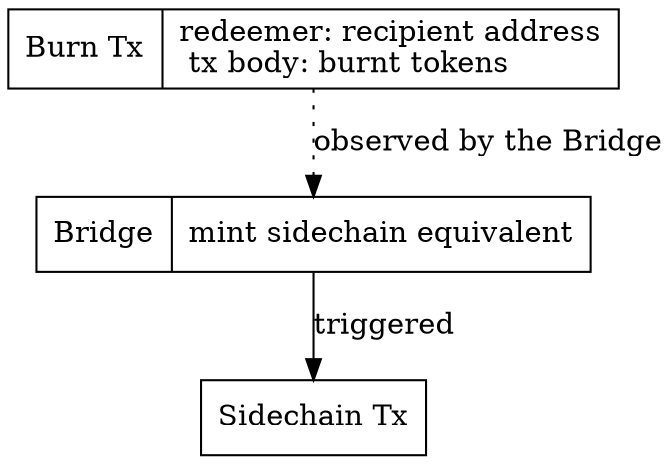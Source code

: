 strict digraph { 
  node [shape=record]

  burnTx [label =
    "Burn Tx |
      redeemer: recipient address\l
      tx body: burnt tokens\l
    "]

  bridge [label = "Bridge|mint sidechain equivalent"]

  sidechain [label = "Sidechain Tx"]

  burnTx -> bridge [label = "observed by the Bridge", style = dotted]
  bridge -> sidechain [label = "triggered"]
}
